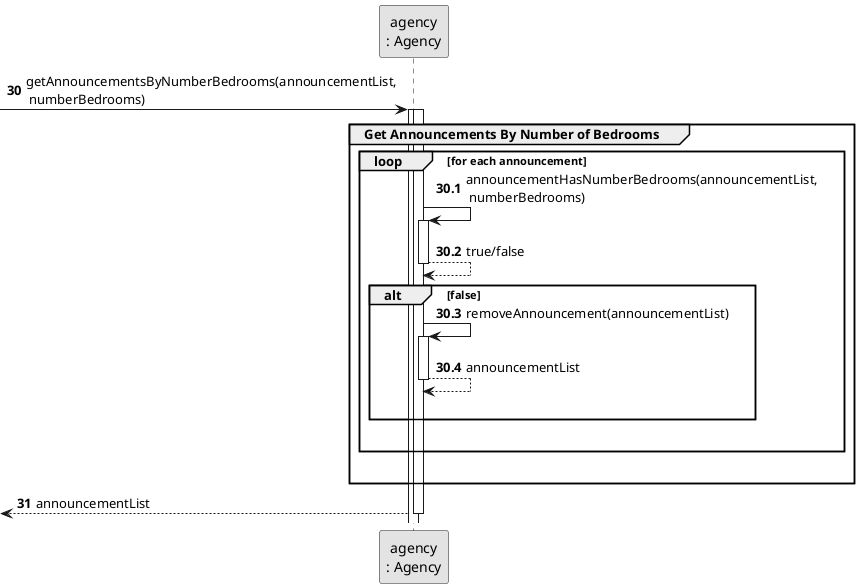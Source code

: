 @startuml
skinparam monochrome true
skinparam packageStyle rectangle
skinparam shadowing false

participant "agency\n: Agency" as AGENCY

autonumber 30
-> AGENCY : getAnnouncementsByNumberBedrooms(announcementList,\n numberBedrooms)
activate AGENCY

autonumber 30.1
activate AGENCY
    group Get Announcements By Number of Bedrooms

        loop for each announcement

                AGENCY -> AGENCY : announcementHasNumberBedrooms(announcementList,\n numberBedrooms)
                activate AGENCY

                AGENCY --> AGENCY: true/false
                deactivate AGENCY

                alt false
                AGENCY -> AGENCY : removeAnnouncement(announcementList)
                activate AGENCY

                AGENCY --> AGENCY: announcementList
                deactivate AGENCY
            |||
            end
        |||
        end
    |||
    end

    autonumber 31

    <-- AGENCY : announcementList
deactivate AGENCY


@enduml